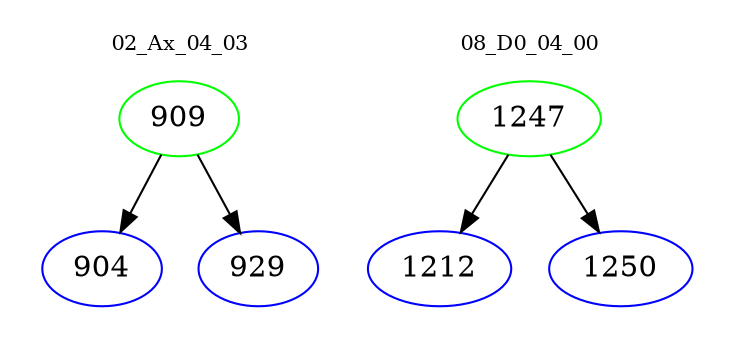 digraph{
subgraph cluster_0 {
color = white
label = "02_Ax_04_03";
fontsize=10;
T0_909 [label="909", color="green"]
T0_909 -> T0_904 [color="black"]
T0_904 [label="904", color="blue"]
T0_909 -> T0_929 [color="black"]
T0_929 [label="929", color="blue"]
}
subgraph cluster_1 {
color = white
label = "08_D0_04_00";
fontsize=10;
T1_1247 [label="1247", color="green"]
T1_1247 -> T1_1212 [color="black"]
T1_1212 [label="1212", color="blue"]
T1_1247 -> T1_1250 [color="black"]
T1_1250 [label="1250", color="blue"]
}
}
